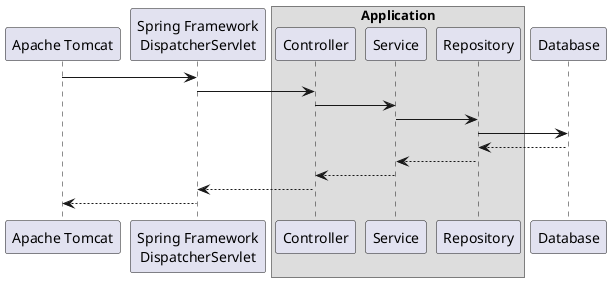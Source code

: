 @startuml
'https://plantuml.com/sequence-diagram

"Apache Tomcat" -> "Spring Framework\nDispatcherServlet"
"Spring Framework\nDispatcherServlet" -> Controller

box Application
    participant Controller
    participant Service
    participant Repository
end box

Controller -> Service
Service -> Repository
Repository -> Database

Database --> Repository
Repository --> Service
Service --> Controller
Controller --> "Spring Framework\nDispatcherServlet"
"Spring Framework\nDispatcherServlet" --> "Apache Tomcat"


@enduml
